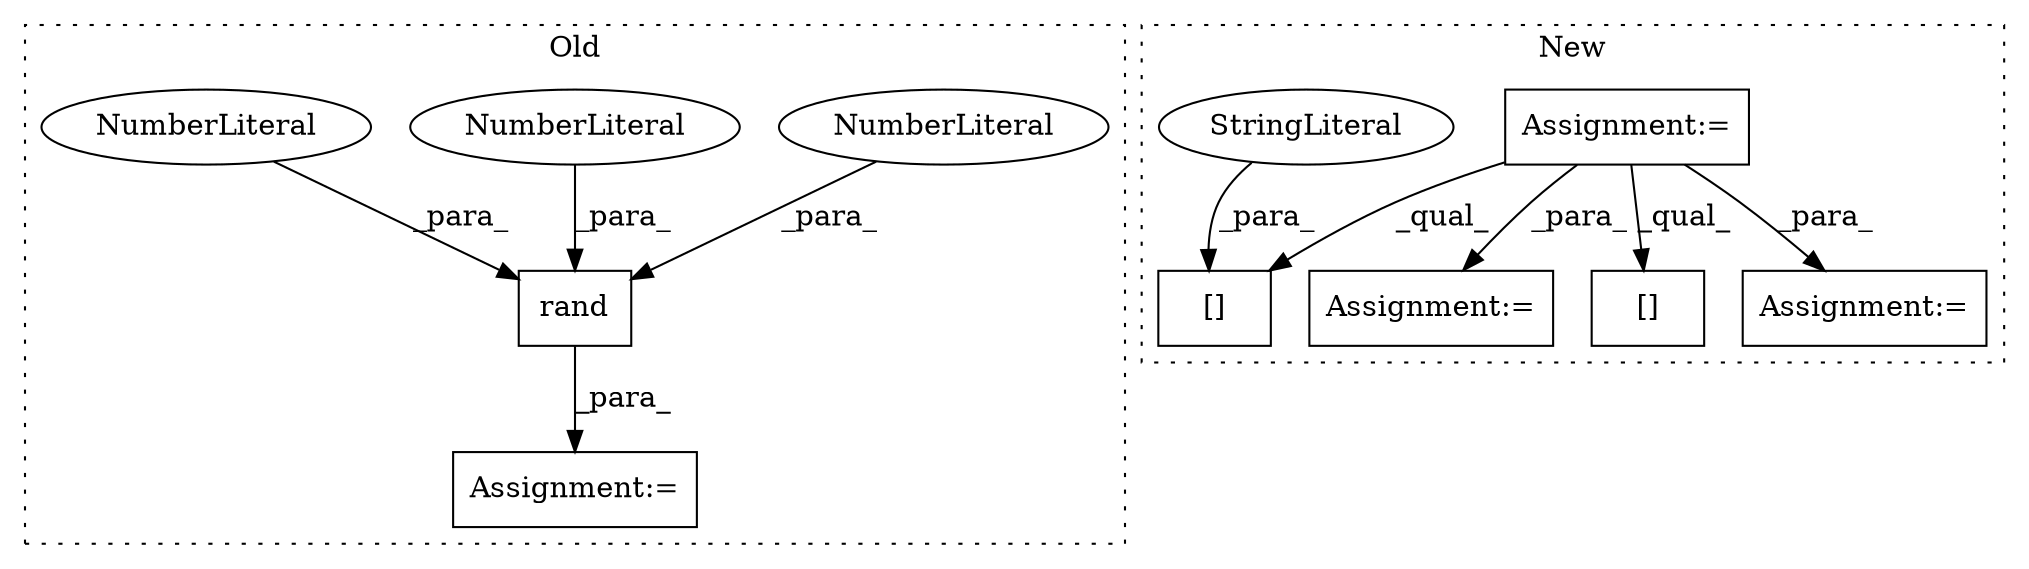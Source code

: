 digraph G {
subgraph cluster0 {
1 [label="rand" a="32" s="3136,3150" l="5,1" shape="box"];
4 [label="Assignment:=" a="7" s="3125" l="1" shape="box"];
7 [label="NumberLiteral" a="34" s="3149" l="1" shape="ellipse"];
9 [label="NumberLiteral" a="34" s="3141" l="1" shape="ellipse"];
10 [label="NumberLiteral" a="34" s="3143" l="2" shape="ellipse"];
label = "Old";
style="dotted";
}
subgraph cluster1 {
2 [label="[]" a="2" s="2886,2900" l="13,1" shape="box"];
3 [label="Assignment:=" a="7" s="2805" l="1" shape="box"];
5 [label="Assignment:=" a="7" s="2985" l="2" shape="box"];
6 [label="Assignment:=" a="7" s="3062" l="1" shape="box"];
8 [label="[]" a="2" s="3083,3122" l="22,1" shape="box"];
11 [label="StringLiteral" a="45" s="3105" l="17" shape="ellipse"];
label = "New";
style="dotted";
}
1 -> 4 [label="_para_"];
3 -> 5 [label="_para_"];
3 -> 8 [label="_qual_"];
3 -> 2 [label="_qual_"];
3 -> 6 [label="_para_"];
7 -> 1 [label="_para_"];
9 -> 1 [label="_para_"];
10 -> 1 [label="_para_"];
11 -> 8 [label="_para_"];
}